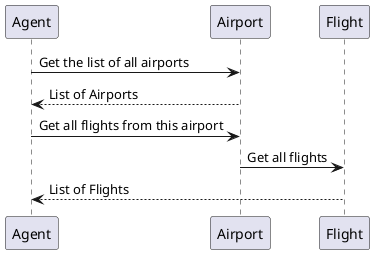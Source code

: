 @startuml
Agent -> Airport: Get the list of all airports
Airport --> Agent: List of Airports


Agent -> Airport: Get all flights from this airport
Airport -> Flight: Get all flights

Flight --> Agent: List of Flights
@enduml